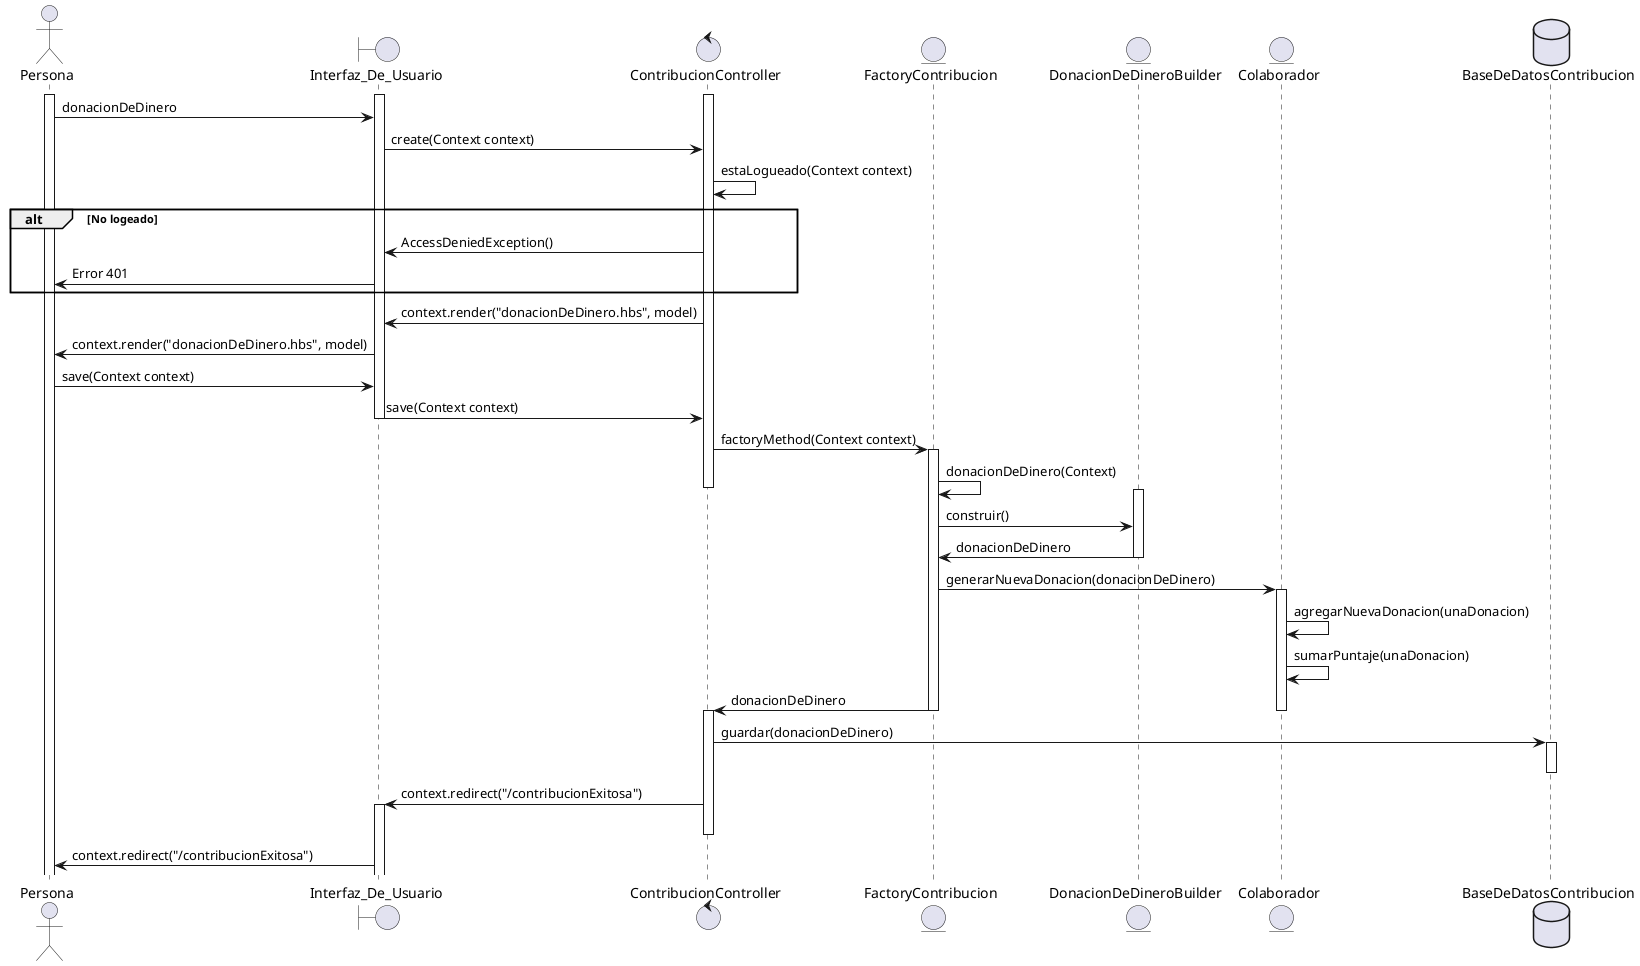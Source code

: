 @startuml GenerarDonacionDeDinero
actor Persona
boundary Interfaz_De_Usuario
control ContribucionController


entity FactoryContribucion
entity DonacionDeDineroBuilder
entity Colaborador
database BaseDeDatosContribucion

activate Persona
activate Interfaz_De_Usuario
activate ContribucionController
Persona->Interfaz_De_Usuario: donacionDeDinero

Interfaz_De_Usuario->ContribucionController: create(Context context)
ContribucionController->ContribucionController: estaLogueado(Context context)


alt No logeado
    ContribucionController->Interfaz_De_Usuario: AccessDeniedException()
    Interfaz_De_Usuario->Persona: Error 401
end

ContribucionController -> Interfaz_De_Usuario: context.render("donacionDeDinero.hbs", model)
Interfaz_De_Usuario -> Persona: context.render("donacionDeDinero.hbs", model)

Persona -> Interfaz_De_Usuario: save(Context context)
Interfaz_De_Usuario -> ContribucionController: save(Context context)
deactivate Interfaz_De_Usuario
ContribucionController -> FactoryContribucion: factoryMethod(Context context)

activate FactoryContribucion
FactoryContribucion -> FactoryContribucion: donacionDeDinero(Context)
deactivate ContribucionController
activate DonacionDeDineroBuilder
FactoryContribucion -> DonacionDeDineroBuilder: construir()
DonacionDeDineroBuilder -> FactoryContribucion: donacionDeDinero
deactivate DonacionDeDineroBuilder
FactoryContribucion -> Colaborador: generarNuevaDonacion(donacionDeDinero)
activate Colaborador
Colaborador -> Colaborador: agregarNuevaDonacion(unaDonacion)
Colaborador -> Colaborador: sumarPuntaje(unaDonacion)
FactoryContribucion -> ContribucionController: donacionDeDinero
deactivate Colaborador
deactivate FactoryContribucion
activate ContribucionController
ContribucionController -> BaseDeDatosContribucion: guardar(donacionDeDinero)
activate BaseDeDatosContribucion
deactivate BaseDeDatosContribucion
ContribucionController -> Interfaz_De_Usuario: context.redirect("/contribucionExitosa")
activate Interfaz_De_Usuario
deactivate ContribucionController

Interfaz_De_Usuario -> Persona: context.redirect("/contribucionExitosa")

@enduml
